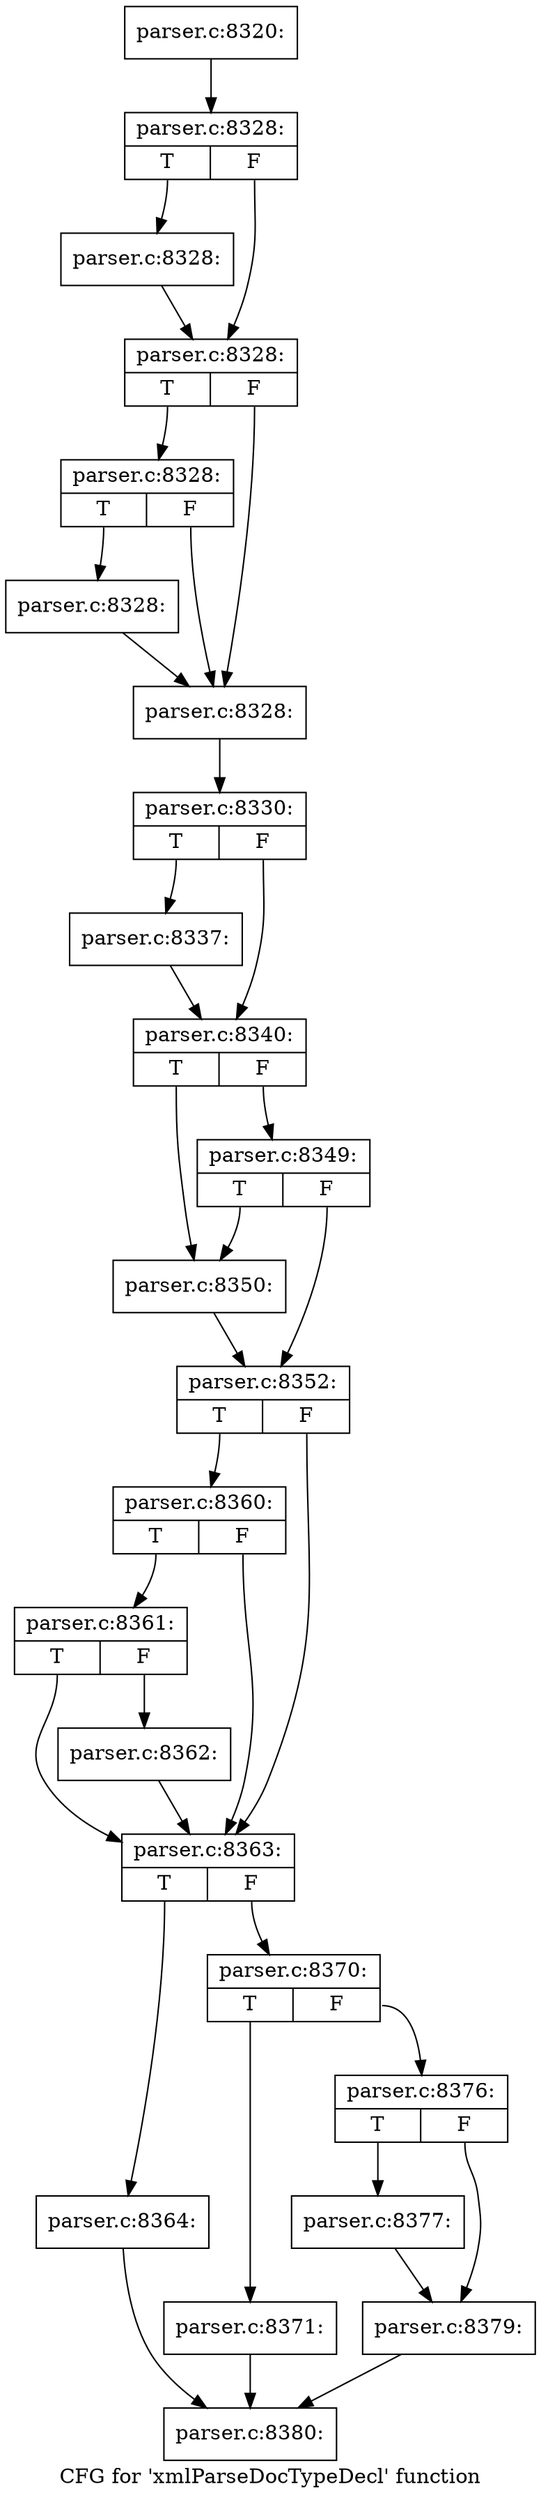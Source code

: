 digraph "CFG for 'xmlParseDocTypeDecl' function" {
	label="CFG for 'xmlParseDocTypeDecl' function";

	Node0x46c9ab0 [shape=record,label="{parser.c:8320:}"];
	Node0x46c9ab0 -> Node0x46ca9b0;
	Node0x46ca9b0 [shape=record,label="{parser.c:8328:|{<s0>T|<s1>F}}"];
	Node0x46ca9b0:s0 -> Node0x46cb480;
	Node0x46ca9b0:s1 -> Node0x46cb4d0;
	Node0x46cb480 [shape=record,label="{parser.c:8328:}"];
	Node0x46cb480 -> Node0x46cb4d0;
	Node0x46cb4d0 [shape=record,label="{parser.c:8328:|{<s0>T|<s1>F}}"];
	Node0x46cb4d0:s0 -> Node0x46cbbb0;
	Node0x46cb4d0:s1 -> Node0x46cbb60;
	Node0x46cbbb0 [shape=record,label="{parser.c:8328:|{<s0>T|<s1>F}}"];
	Node0x46cbbb0:s0 -> Node0x46cbb10;
	Node0x46cbbb0:s1 -> Node0x46cbb60;
	Node0x46cbb10 [shape=record,label="{parser.c:8328:}"];
	Node0x46cbb10 -> Node0x46cbb60;
	Node0x46cbb60 [shape=record,label="{parser.c:8328:}"];
	Node0x46cbb60 -> Node0x46ca910;
	Node0x46ca910 [shape=record,label="{parser.c:8330:|{<s0>T|<s1>F}}"];
	Node0x46ca910:s0 -> Node0x46ca960;
	Node0x46ca910:s1 -> Node0x46cc910;
	Node0x46ca960 [shape=record,label="{parser.c:8337:}"];
	Node0x46ca960 -> Node0x46cc910;
	Node0x46cc910 [shape=record,label="{parser.c:8340:|{<s0>T|<s1>F}}"];
	Node0x46cc910:s0 -> Node0x46cd810;
	Node0x46cc910:s1 -> Node0x46cd8b0;
	Node0x46cd8b0 [shape=record,label="{parser.c:8349:|{<s0>T|<s1>F}}"];
	Node0x46cd8b0:s0 -> Node0x46cd810;
	Node0x46cd8b0:s1 -> Node0x46cd860;
	Node0x46cd810 [shape=record,label="{parser.c:8350:}"];
	Node0x46cd810 -> Node0x46cd860;
	Node0x46cd860 [shape=record,label="{parser.c:8352:|{<s0>T|<s1>F}}"];
	Node0x46cd860:s0 -> Node0x46ce920;
	Node0x46cd860:s1 -> Node0x46ce850;
	Node0x46ce920 [shape=record,label="{parser.c:8360:|{<s0>T|<s1>F}}"];
	Node0x46ce920:s0 -> Node0x46ce8a0;
	Node0x46ce920:s1 -> Node0x46ce850;
	Node0x46ce8a0 [shape=record,label="{parser.c:8361:|{<s0>T|<s1>F}}"];
	Node0x46ce8a0:s0 -> Node0x46ce850;
	Node0x46ce8a0:s1 -> Node0x46ce800;
	Node0x46ce800 [shape=record,label="{parser.c:8362:}"];
	Node0x46ce800 -> Node0x46ce850;
	Node0x46ce850 [shape=record,label="{parser.c:8363:|{<s0>T|<s1>F}}"];
	Node0x46ce850:s0 -> Node0x46cfc90;
	Node0x46ce850:s1 -> Node0x46cfce0;
	Node0x46cfc90 [shape=record,label="{parser.c:8364:}"];
	Node0x46cfc90 -> Node0x46c9de0;
	Node0x46cfce0 [shape=record,label="{parser.c:8370:|{<s0>T|<s1>F}}"];
	Node0x46cfce0:s0 -> Node0x46d01c0;
	Node0x46cfce0:s1 -> Node0x46d0210;
	Node0x46d01c0 [shape=record,label="{parser.c:8371:}"];
	Node0x46d01c0 -> Node0x46c9de0;
	Node0x46d0210 [shape=record,label="{parser.c:8376:|{<s0>T|<s1>F}}"];
	Node0x46d0210:s0 -> Node0x46d0880;
	Node0x46d0210:s1 -> Node0x46d08d0;
	Node0x46d0880 [shape=record,label="{parser.c:8377:}"];
	Node0x46d0880 -> Node0x46d08d0;
	Node0x46d08d0 [shape=record,label="{parser.c:8379:}"];
	Node0x46d08d0 -> Node0x46c9de0;
	Node0x46c9de0 [shape=record,label="{parser.c:8380:}"];
}
